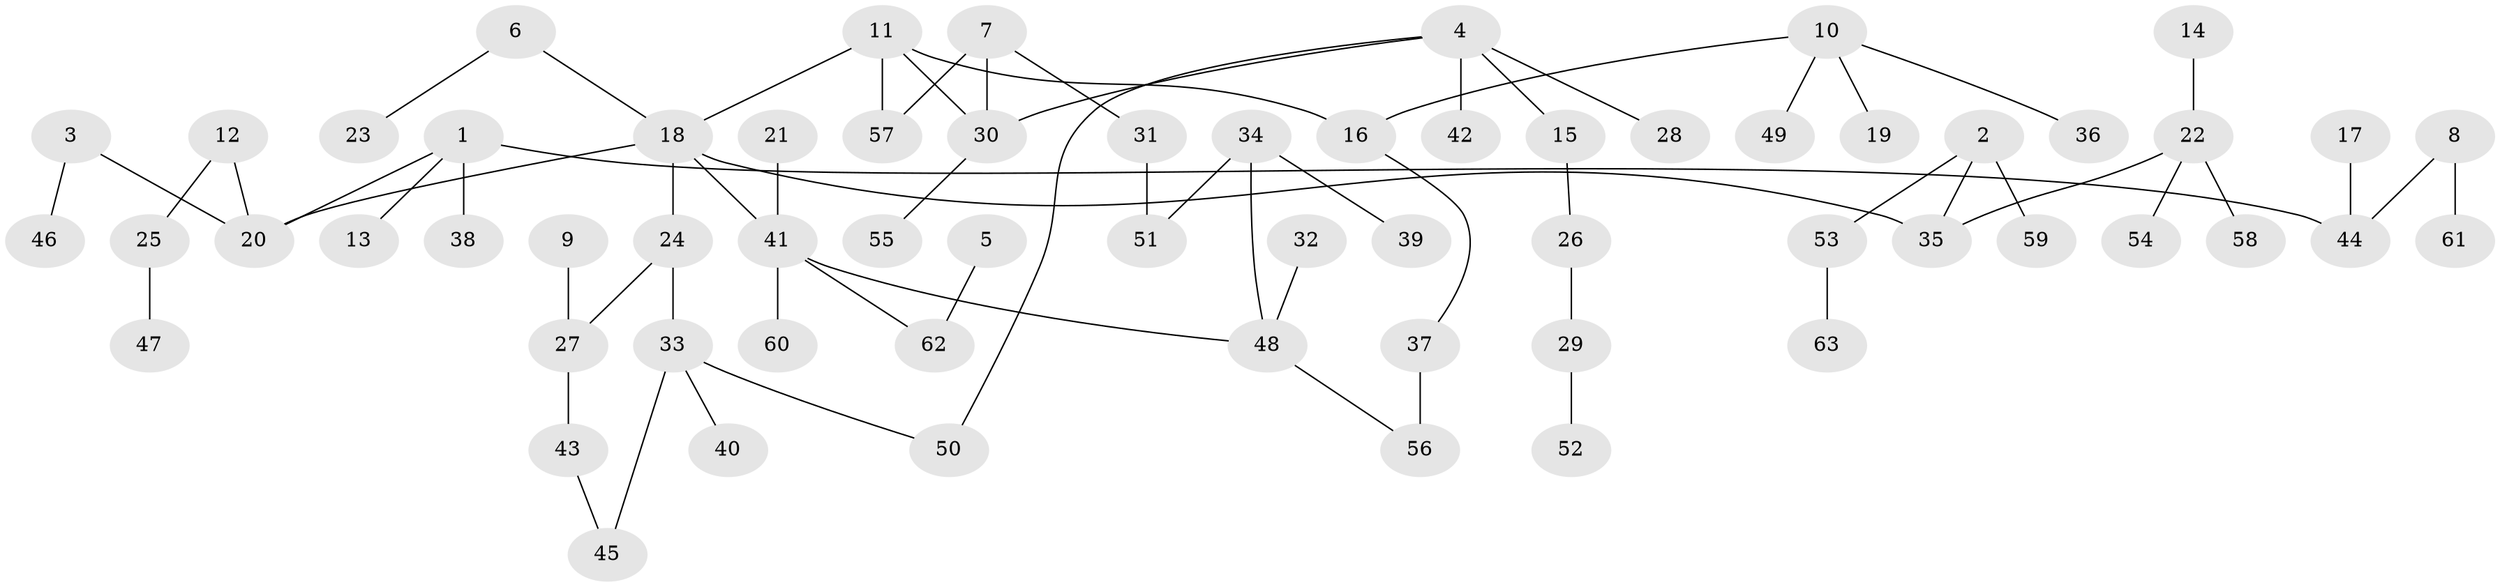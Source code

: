 // original degree distribution, {2: 0.304, 5: 0.064, 7: 0.008, 4: 0.096, 3: 0.064, 6: 0.008, 1: 0.456}
// Generated by graph-tools (version 1.1) at 2025/01/03/09/25 03:01:00]
// undirected, 63 vertices, 67 edges
graph export_dot {
graph [start="1"]
  node [color=gray90,style=filled];
  1;
  2;
  3;
  4;
  5;
  6;
  7;
  8;
  9;
  10;
  11;
  12;
  13;
  14;
  15;
  16;
  17;
  18;
  19;
  20;
  21;
  22;
  23;
  24;
  25;
  26;
  27;
  28;
  29;
  30;
  31;
  32;
  33;
  34;
  35;
  36;
  37;
  38;
  39;
  40;
  41;
  42;
  43;
  44;
  45;
  46;
  47;
  48;
  49;
  50;
  51;
  52;
  53;
  54;
  55;
  56;
  57;
  58;
  59;
  60;
  61;
  62;
  63;
  1 -- 13 [weight=1.0];
  1 -- 20 [weight=1.0];
  1 -- 38 [weight=1.0];
  1 -- 44 [weight=1.0];
  2 -- 35 [weight=1.0];
  2 -- 53 [weight=1.0];
  2 -- 59 [weight=1.0];
  3 -- 20 [weight=1.0];
  3 -- 46 [weight=1.0];
  4 -- 15 [weight=1.0];
  4 -- 28 [weight=1.0];
  4 -- 30 [weight=1.0];
  4 -- 42 [weight=1.0];
  4 -- 50 [weight=1.0];
  5 -- 62 [weight=1.0];
  6 -- 18 [weight=1.0];
  6 -- 23 [weight=1.0];
  7 -- 30 [weight=1.0];
  7 -- 31 [weight=1.0];
  7 -- 57 [weight=1.0];
  8 -- 44 [weight=1.0];
  8 -- 61 [weight=1.0];
  9 -- 27 [weight=1.0];
  10 -- 16 [weight=1.0];
  10 -- 19 [weight=1.0];
  10 -- 36 [weight=1.0];
  10 -- 49 [weight=1.0];
  11 -- 16 [weight=1.0];
  11 -- 18 [weight=1.0];
  11 -- 30 [weight=1.0];
  11 -- 57 [weight=1.0];
  12 -- 20 [weight=1.0];
  12 -- 25 [weight=1.0];
  14 -- 22 [weight=1.0];
  15 -- 26 [weight=1.0];
  16 -- 37 [weight=1.0];
  17 -- 44 [weight=1.0];
  18 -- 20 [weight=1.0];
  18 -- 24 [weight=1.0];
  18 -- 35 [weight=1.0];
  18 -- 41 [weight=1.0];
  21 -- 41 [weight=1.0];
  22 -- 35 [weight=1.0];
  22 -- 54 [weight=1.0];
  22 -- 58 [weight=1.0];
  24 -- 27 [weight=1.0];
  24 -- 33 [weight=1.0];
  25 -- 47 [weight=1.0];
  26 -- 29 [weight=1.0];
  27 -- 43 [weight=1.0];
  29 -- 52 [weight=1.0];
  30 -- 55 [weight=1.0];
  31 -- 51 [weight=1.0];
  32 -- 48 [weight=1.0];
  33 -- 40 [weight=1.0];
  33 -- 45 [weight=1.0];
  33 -- 50 [weight=1.0];
  34 -- 39 [weight=1.0];
  34 -- 48 [weight=1.0];
  34 -- 51 [weight=1.0];
  37 -- 56 [weight=1.0];
  41 -- 48 [weight=1.0];
  41 -- 60 [weight=1.0];
  41 -- 62 [weight=1.0];
  43 -- 45 [weight=1.0];
  48 -- 56 [weight=1.0];
  53 -- 63 [weight=1.0];
}

